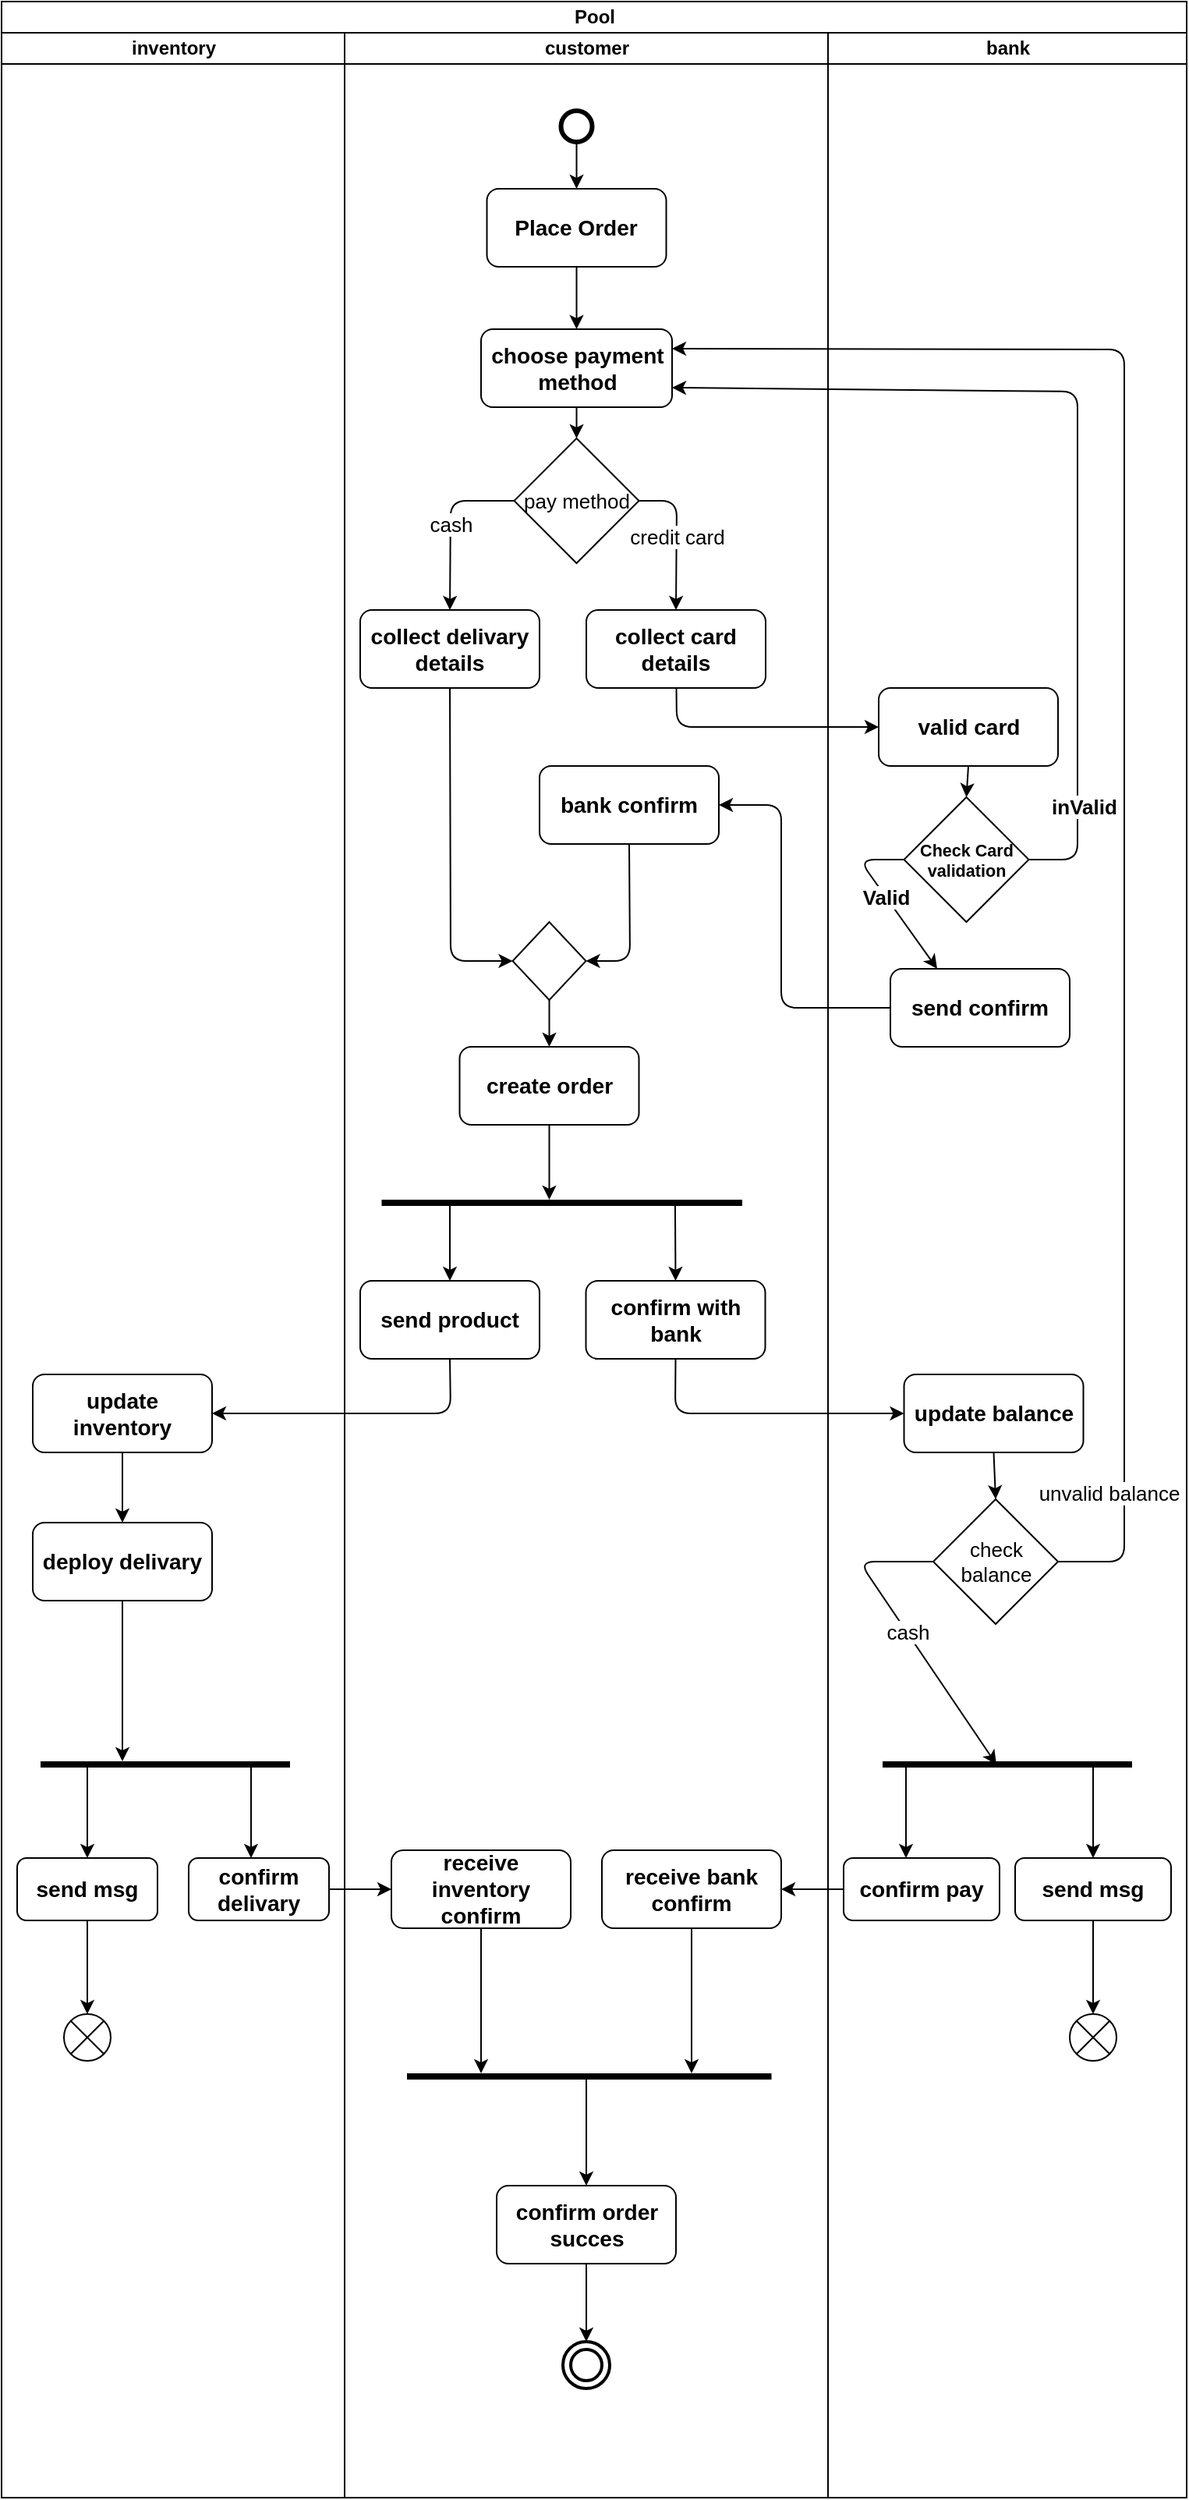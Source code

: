 <mxfile>
    <diagram id="2DuvfqOakOoD_B5enKlG" name="Page-1">
        <mxGraphModel dx="1064" dy="401" grid="1" gridSize="10" guides="1" tooltips="1" connect="1" arrows="1" fold="1" page="1" pageScale="1" pageWidth="850" pageHeight="1100" math="0" shadow="0">
            <root>
                <mxCell id="0"/>
                <mxCell id="1" parent="0"/>
                <mxCell id="2" value="Pool" style="swimlane;childLayout=stackLayout;resizeParent=1;resizeParentMax=0;startSize=20;html=1;" parent="1" vertex="1">
                    <mxGeometry x="40" y="30" width="760" height="1600" as="geometry"/>
                </mxCell>
                <mxCell id="3" value="inventory" style="swimlane;startSize=20;html=1;" parent="2" vertex="1">
                    <mxGeometry y="20" width="220" height="1580" as="geometry"/>
                </mxCell>
                <mxCell id="92" style="edgeStyle=none;html=1;exitX=0.5;exitY=1;exitDx=0;exitDy=0;entryX=0.5;entryY=0;entryDx=0;entryDy=0;fontSize=13;" parent="3" source="69" target="68" edge="1">
                    <mxGeometry relative="1" as="geometry"/>
                </mxCell>
                <mxCell id="69" value="&lt;h3&gt;update inventory&lt;/h3&gt;" style="rounded=1;whiteSpace=wrap;html=1;" parent="3" vertex="1">
                    <mxGeometry x="20" y="860" width="115" height="50" as="geometry"/>
                </mxCell>
                <mxCell id="96" style="edgeStyle=none;html=1;exitX=0.5;exitY=1;exitDx=0;exitDy=0;fontSize=13;" parent="3" source="68" target="94" edge="1">
                    <mxGeometry relative="1" as="geometry"/>
                </mxCell>
                <mxCell id="68" value="&lt;h3&gt;deploy delivary&lt;/h3&gt;" style="rounded=1;whiteSpace=wrap;html=1;" parent="3" vertex="1">
                    <mxGeometry x="20" y="955" width="115" height="50" as="geometry"/>
                </mxCell>
                <mxCell id="93" value="" style="edgeStyle=none;html=1;fontSize=13;" parent="3" source="94" edge="1">
                    <mxGeometry relative="1" as="geometry">
                        <mxPoint x="160" y="1170" as="targetPoint"/>
                        <Array as="points">
                            <mxPoint x="160" y="1130"/>
                            <mxPoint x="160" y="1140"/>
                        </Array>
                    </mxGeometry>
                </mxCell>
                <mxCell id="94" value="" style="line;strokeWidth=4;direction=south;html=1;perimeter=backbonePerimeter;points=[];outlineConnect=0;fontSize=13;rotation=90;" parent="3" vertex="1">
                    <mxGeometry x="100" y="1030" width="10" height="160" as="geometry"/>
                </mxCell>
                <mxCell id="95" value="" style="endArrow=classic;html=1;fontSize=13;entryX=0.5;entryY=0;entryDx=0;entryDy=0;" parent="3" source="94" target="103" edge="1">
                    <mxGeometry width="50" height="50" relative="1" as="geometry">
                        <mxPoint x="473.21" y="1171" as="sourcePoint"/>
                        <mxPoint x="40" y="1170" as="targetPoint"/>
                    </mxGeometry>
                </mxCell>
                <mxCell id="106" style="edgeStyle=none;html=1;exitX=0.5;exitY=1;exitDx=0;exitDy=0;entryX=0.5;entryY=0;entryDx=0;entryDy=0;fontSize=13;" parent="3" source="103" target="105" edge="1">
                    <mxGeometry relative="1" as="geometry"/>
                </mxCell>
                <mxCell id="103" value="&lt;h3&gt;send msg&lt;/h3&gt;" style="rounded=1;whiteSpace=wrap;html=1;" parent="3" vertex="1">
                    <mxGeometry x="10" y="1170" width="90" height="40" as="geometry"/>
                </mxCell>
                <mxCell id="104" value="&lt;h3&gt;confirm delivary&lt;/h3&gt;" style="rounded=1;whiteSpace=wrap;html=1;" parent="3" vertex="1">
                    <mxGeometry x="120" y="1170" width="90" height="40" as="geometry"/>
                </mxCell>
                <mxCell id="105" value="" style="shape=sumEllipse;perimeter=ellipsePerimeter;whiteSpace=wrap;html=1;backgroundOutline=1;fontSize=13;" parent="3" vertex="1">
                    <mxGeometry x="40" y="1270" width="30" height="30" as="geometry"/>
                </mxCell>
                <mxCell id="4" value="customer" style="swimlane;startSize=20;html=1;" parent="2" vertex="1">
                    <mxGeometry x="220" y="20" width="310" height="1580" as="geometry"/>
                </mxCell>
                <mxCell id="15" value="" style="edgeStyle=none;html=1;fontSize=13;" parent="4" source="8" target="14" edge="1">
                    <mxGeometry relative="1" as="geometry"/>
                </mxCell>
                <mxCell id="8" value="&lt;h3&gt;Place Order&lt;/h3&gt;" style="rounded=1;whiteSpace=wrap;html=1;" parent="4" vertex="1">
                    <mxGeometry x="91.25" y="100" width="115" height="50" as="geometry"/>
                </mxCell>
                <mxCell id="23" style="edgeStyle=none;html=1;exitX=0.5;exitY=1;exitDx=0;exitDy=0;entryX=0.5;entryY=0;entryDx=0;entryDy=0;fontSize=13;" parent="4" source="14" target="20" edge="1">
                    <mxGeometry relative="1" as="geometry"/>
                </mxCell>
                <mxCell id="14" value="&lt;h3&gt;choose payment method&lt;/h3&gt;" style="rounded=1;whiteSpace=wrap;html=1;" parent="4" vertex="1">
                    <mxGeometry x="87.5" y="190" width="122.5" height="50" as="geometry"/>
                </mxCell>
                <mxCell id="18" value="&lt;h3&gt;collect delivary details&lt;/h3&gt;" style="rounded=1;whiteSpace=wrap;html=1;" parent="4" vertex="1">
                    <mxGeometry x="10" y="370" width="115" height="50" as="geometry"/>
                </mxCell>
                <mxCell id="19" value="&lt;h3&gt;collect card details&lt;/h3&gt;" style="rounded=1;whiteSpace=wrap;html=1;" parent="4" vertex="1">
                    <mxGeometry x="155" y="370" width="115" height="50" as="geometry"/>
                </mxCell>
                <mxCell id="20" value="pay method" style="rhombus;whiteSpace=wrap;html=1;fontSize=13;" parent="4" vertex="1">
                    <mxGeometry x="108.75" y="260" width="80" height="80" as="geometry"/>
                </mxCell>
                <mxCell id="21" value="" style="endArrow=classic;html=1;fontSize=13;exitX=1;exitY=0.5;exitDx=0;exitDy=0;entryX=0.5;entryY=0;entryDx=0;entryDy=0;" parent="4" source="20" target="19" edge="1">
                    <mxGeometry relative="1" as="geometry">
                        <mxPoint x="155" y="430" as="sourcePoint"/>
                        <mxPoint x="240" y="370" as="targetPoint"/>
                        <Array as="points">
                            <mxPoint x="213" y="300"/>
                        </Array>
                    </mxGeometry>
                </mxCell>
                <mxCell id="22" value="credit card" style="edgeLabel;resizable=0;html=1;align=center;verticalAlign=middle;fontSize=13;" parent="21" connectable="0" vertex="1">
                    <mxGeometry relative="1" as="geometry"/>
                </mxCell>
                <mxCell id="24" value="" style="endArrow=classic;html=1;fontSize=13;exitX=0;exitY=0.5;exitDx=0;exitDy=0;entryX=0.5;entryY=0;entryDx=0;entryDy=0;" parent="4" source="20" target="18" edge="1">
                    <mxGeometry relative="1" as="geometry">
                        <mxPoint x="468.75" y="340" as="sourcePoint"/>
                        <mxPoint x="70" y="360" as="targetPoint"/>
                        <Array as="points">
                            <mxPoint x="68" y="300"/>
                        </Array>
                    </mxGeometry>
                </mxCell>
                <mxCell id="25" value="cash" style="edgeLabel;resizable=0;html=1;align=center;verticalAlign=middle;fontSize=13;" parent="24" connectable="0" vertex="1">
                    <mxGeometry relative="1" as="geometry"/>
                </mxCell>
                <mxCell id="44" style="edgeStyle=none;html=1;exitX=0.5;exitY=1;exitDx=0;exitDy=0;fontSize=13;" parent="4" source="34" target="43" edge="1">
                    <mxGeometry relative="1" as="geometry"/>
                </mxCell>
                <mxCell id="34" value="&lt;h3&gt;create order&lt;/h3&gt;" style="rounded=1;whiteSpace=wrap;html=1;" parent="4" vertex="1">
                    <mxGeometry x="73.75" y="650" width="115" height="50" as="geometry"/>
                </mxCell>
                <mxCell id="35" value="&lt;h3&gt;bank confirm&lt;/h3&gt;" style="rounded=1;whiteSpace=wrap;html=1;" parent="4" vertex="1">
                    <mxGeometry x="125" y="470" width="115" height="50" as="geometry"/>
                </mxCell>
                <mxCell id="41" style="edgeStyle=none;html=1;exitX=0.5;exitY=1;exitDx=0;exitDy=0;entryX=0.5;entryY=0;entryDx=0;entryDy=0;fontSize=13;" parent="4" source="38" target="34" edge="1">
                    <mxGeometry relative="1" as="geometry"/>
                </mxCell>
                <mxCell id="38" value="" style="rhombus;whiteSpace=wrap;html=1;fontSize=13;" parent="4" vertex="1">
                    <mxGeometry x="107.75" y="570" width="47" height="50" as="geometry"/>
                </mxCell>
                <mxCell id="39" style="edgeStyle=none;html=1;exitX=0.5;exitY=1;exitDx=0;exitDy=0;fontSize=13;entryX=1;entryY=0.5;entryDx=0;entryDy=0;" parent="4" source="35" target="38" edge="1">
                    <mxGeometry relative="1" as="geometry">
                        <mxPoint x="250" y="620" as="targetPoint"/>
                        <Array as="points">
                            <mxPoint x="183" y="595"/>
                        </Array>
                    </mxGeometry>
                </mxCell>
                <mxCell id="40" style="edgeStyle=none;html=1;exitX=0.5;exitY=1;exitDx=0;exitDy=0;fontSize=13;entryX=0;entryY=0.5;entryDx=0;entryDy=0;" parent="4" source="18" target="38" edge="1">
                    <mxGeometry relative="1" as="geometry">
                        <mxPoint x="68" y="650" as="targetPoint"/>
                        <Array as="points">
                            <mxPoint x="68" y="595"/>
                        </Array>
                    </mxGeometry>
                </mxCell>
                <mxCell id="75" value="" style="edgeStyle=none;html=1;fontSize=13;" parent="4" source="43" target="74" edge="1">
                    <mxGeometry relative="1" as="geometry"/>
                </mxCell>
                <mxCell id="43" value="" style="line;strokeWidth=4;direction=south;html=1;perimeter=backbonePerimeter;points=[];outlineConnect=0;fontSize=13;rotation=90;" parent="4" vertex="1">
                    <mxGeometry x="98.75" y="670" width="10" height="160" as="geometry"/>
                </mxCell>
                <mxCell id="71" value="&lt;h3&gt;send product&lt;/h3&gt;" style="rounded=1;whiteSpace=wrap;html=1;" parent="4" vertex="1">
                    <mxGeometry x="10" y="800" width="115" height="50" as="geometry"/>
                </mxCell>
                <mxCell id="72" value="&lt;h3&gt;confirm with bank&lt;/h3&gt;" style="rounded=1;whiteSpace=wrap;html=1;" parent="4" vertex="1">
                    <mxGeometry x="154.75" y="800" width="115" height="50" as="geometry"/>
                </mxCell>
                <mxCell id="73" value="" style="endArrow=classic;html=1;fontSize=13;entryX=0.5;entryY=0;entryDx=0;entryDy=0;exitX=0.269;exitY=0.4;exitDx=0;exitDy=0;exitPerimeter=0;" parent="4" source="74" target="72" edge="1">
                    <mxGeometry width="50" height="50" relative="1" as="geometry">
                        <mxPoint x="170" y="790" as="sourcePoint"/>
                        <mxPoint x="220" y="740" as="targetPoint"/>
                    </mxGeometry>
                </mxCell>
                <mxCell id="74" value="" style="line;strokeWidth=4;direction=south;html=1;perimeter=backbonePerimeter;points=[];outlineConnect=0;fontSize=13;rotation=90;" parent="4" vertex="1">
                    <mxGeometry x="170" y="670" width="10" height="160" as="geometry"/>
                </mxCell>
                <mxCell id="77" value="" style="endArrow=classic;html=1;fontSize=13;entryX=0.5;entryY=0;entryDx=0;entryDy=0;" parent="4" source="43" target="71" edge="1">
                    <mxGeometry width="50" height="50" relative="1" as="geometry">
                        <mxPoint x="491.96" y="811" as="sourcePoint"/>
                        <mxPoint x="492.25" y="860" as="targetPoint"/>
                    </mxGeometry>
                </mxCell>
                <mxCell id="119" style="edgeStyle=none;html=1;exitX=0.5;exitY=1;exitDx=0;exitDy=0;entryX=0.5;entryY=0;entryDx=0;entryDy=0;fontSize=13;" parent="4" source="97" target="116" edge="1">
                    <mxGeometry relative="1" as="geometry"/>
                </mxCell>
                <mxCell id="97" value="&lt;h3&gt;confirm order succes&lt;/h3&gt;" style="rounded=1;whiteSpace=wrap;html=1;" parent="4" vertex="1">
                    <mxGeometry x="97.5" y="1380" width="115" height="50" as="geometry"/>
                </mxCell>
                <mxCell id="114" style="edgeStyle=none;html=1;exitX=0.5;exitY=1;exitDx=0;exitDy=0;fontSize=13;" parent="4" source="98" target="111" edge="1">
                    <mxGeometry relative="1" as="geometry"/>
                </mxCell>
                <mxCell id="98" value="&lt;h3&gt;receive inventory confirm&lt;/h3&gt;" style="rounded=1;whiteSpace=wrap;html=1;" parent="4" vertex="1">
                    <mxGeometry x="30" y="1165" width="115" height="50" as="geometry"/>
                </mxCell>
                <mxCell id="113" style="edgeStyle=none;html=1;exitX=0.5;exitY=1;exitDx=0;exitDy=0;fontSize=13;" parent="4" source="99" target="112" edge="1">
                    <mxGeometry relative="1" as="geometry"/>
                </mxCell>
                <mxCell id="99" value="&lt;h3&gt;receive bank confirm&lt;/h3&gt;" style="rounded=1;whiteSpace=wrap;html=1;" parent="4" vertex="1">
                    <mxGeometry x="165" y="1165" width="115" height="50" as="geometry"/>
                </mxCell>
                <mxCell id="111" value="" style="line;strokeWidth=4;direction=south;html=1;perimeter=backbonePerimeter;points=[];outlineConnect=0;fontSize=13;rotation=90;" parent="4" vertex="1">
                    <mxGeometry x="115" y="1230" width="10" height="160" as="geometry"/>
                </mxCell>
                <mxCell id="112" value="" style="line;strokeWidth=4;direction=south;html=1;perimeter=backbonePerimeter;points=[];outlineConnect=0;fontSize=13;rotation=90;" parent="4" vertex="1">
                    <mxGeometry x="188.75" y="1230" width="10" height="160" as="geometry"/>
                </mxCell>
                <mxCell id="115" style="edgeStyle=none;html=1;entryX=0.5;entryY=0;entryDx=0;entryDy=0;fontSize=13;" parent="4" source="112" target="97" edge="1">
                    <mxGeometry relative="1" as="geometry">
                        <mxPoint x="-115" y="1270" as="sourcePoint"/>
                        <mxPoint x="-115" y="1330" as="targetPoint"/>
                    </mxGeometry>
                </mxCell>
                <mxCell id="118" style="edgeStyle=none;html=1;exitX=0.5;exitY=1;exitDx=0;exitDy=0;entryX=0.5;entryY=0;entryDx=0;entryDy=0;fontSize=13;" parent="4" source="117" target="8" edge="1">
                    <mxGeometry relative="1" as="geometry"/>
                </mxCell>
                <mxCell id="117" value="" style="ellipse;whiteSpace=wrap;html=1;aspect=fixed;strokeWidth=3;fontSize=13;" parent="4" vertex="1">
                    <mxGeometry x="138.75" y="50" width="20" height="20" as="geometry"/>
                </mxCell>
                <mxCell id="116" value="" style="ellipse;shape=doubleEllipse;whiteSpace=wrap;html=1;aspect=fixed;strokeWidth=2;fontSize=13;" parent="4" vertex="1">
                    <mxGeometry x="140" y="1480" width="30" height="30" as="geometry"/>
                </mxCell>
                <mxCell id="5" value="bank" style="swimlane;startSize=20;html=1;" parent="2" vertex="1">
                    <mxGeometry x="530" y="20" width="230" height="1580" as="geometry"/>
                </mxCell>
                <mxCell id="32" style="edgeStyle=none;html=1;exitX=0.5;exitY=1;exitDx=0;exitDy=0;entryX=0.5;entryY=0;entryDx=0;entryDy=0;fontSize=13;" parent="5" source="17" target="27" edge="1">
                    <mxGeometry relative="1" as="geometry"/>
                </mxCell>
                <mxCell id="17" value="&lt;h3&gt;valid card&lt;/h3&gt;" style="rounded=1;whiteSpace=wrap;html=1;" parent="5" vertex="1">
                    <mxGeometry x="32.5" y="420" width="115" height="50" as="geometry"/>
                </mxCell>
                <mxCell id="27" value="&lt;h5&gt;&lt;b&gt;Check Card validation&lt;/b&gt;&lt;/h5&gt;" style="rhombus;whiteSpace=wrap;html=1;fontSize=13;" parent="5" vertex="1">
                    <mxGeometry x="48.75" y="490" width="80" height="80" as="geometry"/>
                </mxCell>
                <mxCell id="30" value="" style="endArrow=classic;html=1;fontSize=13;exitX=0;exitY=0.5;exitDx=0;exitDy=0;" parent="5" source="27" edge="1">
                    <mxGeometry relative="1" as="geometry">
                        <mxPoint x="408.75" y="570" as="sourcePoint"/>
                        <mxPoint x="70" y="600" as="targetPoint"/>
                        <Array as="points">
                            <mxPoint x="20" y="530"/>
                        </Array>
                    </mxGeometry>
                </mxCell>
                <mxCell id="31" value="&lt;b&gt;Valid&lt;/b&gt;" style="edgeLabel;resizable=0;html=1;align=center;verticalAlign=middle;fontSize=13;" parent="30" connectable="0" vertex="1">
                    <mxGeometry relative="1" as="geometry"/>
                </mxCell>
                <mxCell id="36" value="&lt;h3&gt;send confirm&lt;/h3&gt;" style="rounded=1;whiteSpace=wrap;html=1;" parent="5" vertex="1">
                    <mxGeometry x="40" y="600" width="115" height="50" as="geometry"/>
                </mxCell>
                <mxCell id="85" style="edgeStyle=none;html=1;exitX=0.5;exitY=1;exitDx=0;exitDy=0;entryX=0.5;entryY=0;entryDx=0;entryDy=0;fontSize=13;" parent="5" source="70" target="80" edge="1">
                    <mxGeometry relative="1" as="geometry"/>
                </mxCell>
                <mxCell id="70" value="&lt;h3&gt;update balance&lt;/h3&gt;" style="rounded=1;whiteSpace=wrap;html=1;" parent="5" vertex="1">
                    <mxGeometry x="48.75" y="860" width="115" height="50" as="geometry"/>
                </mxCell>
                <mxCell id="80" value="check balance" style="rhombus;whiteSpace=wrap;html=1;fontSize=13;" parent="5" vertex="1">
                    <mxGeometry x="67.5" y="940" width="80" height="80" as="geometry"/>
                </mxCell>
                <mxCell id="83" value="" style="endArrow=classic;html=1;fontSize=13;exitX=0;exitY=0.5;exitDx=0;exitDy=0;" parent="5" source="80" edge="1">
                    <mxGeometry relative="1" as="geometry">
                        <mxPoint x="420.75" y="1020" as="sourcePoint"/>
                        <mxPoint x="108" y="1110" as="targetPoint"/>
                        <Array as="points">
                            <mxPoint x="20" y="980"/>
                        </Array>
                    </mxGeometry>
                </mxCell>
                <mxCell id="84" value="cash" style="edgeLabel;resizable=0;html=1;align=center;verticalAlign=middle;fontSize=13;" parent="83" connectable="0" vertex="1">
                    <mxGeometry relative="1" as="geometry"/>
                </mxCell>
                <mxCell id="87" value="" style="edgeStyle=none;html=1;fontSize=13;" parent="5" source="88" edge="1">
                    <mxGeometry relative="1" as="geometry">
                        <mxPoint x="170" y="1170" as="targetPoint"/>
                    </mxGeometry>
                </mxCell>
                <mxCell id="88" value="" style="line;strokeWidth=4;direction=south;html=1;perimeter=backbonePerimeter;points=[];outlineConnect=0;fontSize=13;rotation=90;" parent="5" vertex="1">
                    <mxGeometry x="110" y="1030" width="10" height="160" as="geometry"/>
                </mxCell>
                <mxCell id="90" value="" style="endArrow=classic;html=1;fontSize=13;" parent="5" source="88" edge="1">
                    <mxGeometry width="50" height="50" relative="1" as="geometry">
                        <mxPoint x="493.21" y="1171" as="sourcePoint"/>
                        <mxPoint x="50" y="1170" as="targetPoint"/>
                    </mxGeometry>
                </mxCell>
                <mxCell id="100" value="&lt;h3&gt;send msg&lt;/h3&gt;" style="rounded=1;whiteSpace=wrap;html=1;" parent="5" vertex="1">
                    <mxGeometry x="120" y="1170" width="100" height="40" as="geometry"/>
                </mxCell>
                <mxCell id="101" value="&lt;h3&gt;confirm pay&lt;/h3&gt;" style="rounded=1;whiteSpace=wrap;html=1;" parent="5" vertex="1">
                    <mxGeometry x="10" y="1170" width="100" height="40" as="geometry"/>
                </mxCell>
                <mxCell id="107" style="edgeStyle=none;html=1;exitX=0.5;exitY=1;exitDx=0;exitDy=0;entryX=0.5;entryY=0;entryDx=0;entryDy=0;fontSize=13;" parent="5" source="100" target="108" edge="1">
                    <mxGeometry relative="1" as="geometry">
                        <mxPoint x="270" y="1260" as="sourcePoint"/>
                    </mxGeometry>
                </mxCell>
                <mxCell id="108" value="" style="shape=sumEllipse;perimeter=ellipsePerimeter;whiteSpace=wrap;html=1;backgroundOutline=1;fontSize=13;" parent="5" vertex="1">
                    <mxGeometry x="155" y="1270" width="30" height="30" as="geometry"/>
                </mxCell>
                <mxCell id="26" style="edgeStyle=none;html=1;entryX=0;entryY=0.5;entryDx=0;entryDy=0;fontSize=13;" parent="2" source="19" target="17" edge="1">
                    <mxGeometry relative="1" as="geometry">
                        <Array as="points">
                            <mxPoint x="433" y="465"/>
                        </Array>
                    </mxGeometry>
                </mxCell>
                <mxCell id="28" value="" style="endArrow=classic;html=1;fontSize=13;exitX=1;exitY=0.5;exitDx=0;exitDy=0;entryX=1;entryY=0.75;entryDx=0;entryDy=0;" parent="2" source="27" target="14" edge="1">
                    <mxGeometry relative="1" as="geometry">
                        <mxPoint x="545" y="680" as="sourcePoint"/>
                        <mxPoint x="520" y="330" as="targetPoint"/>
                        <Array as="points">
                            <mxPoint x="690" y="550"/>
                            <mxPoint x="690" y="350"/>
                            <mxPoint x="690" y="250"/>
                        </Array>
                    </mxGeometry>
                </mxCell>
                <mxCell id="29" value="&lt;b&gt;inValid&lt;/b&gt;" style="edgeLabel;resizable=0;html=1;align=center;verticalAlign=middle;fontSize=13;" parent="28" connectable="0" vertex="1">
                    <mxGeometry relative="1" as="geometry">
                        <mxPoint x="4" y="230" as="offset"/>
                    </mxGeometry>
                </mxCell>
                <mxCell id="37" style="edgeStyle=none;html=1;exitX=0;exitY=0.5;exitDx=0;exitDy=0;entryX=1;entryY=0.5;entryDx=0;entryDy=0;fontSize=13;" parent="2" source="36" target="35" edge="1">
                    <mxGeometry relative="1" as="geometry">
                        <Array as="points">
                            <mxPoint x="500" y="645"/>
                            <mxPoint x="500" y="515"/>
                        </Array>
                    </mxGeometry>
                </mxCell>
                <mxCell id="78" style="edgeStyle=none;html=1;exitX=0.5;exitY=1;exitDx=0;exitDy=0;entryX=1;entryY=0.5;entryDx=0;entryDy=0;fontSize=13;" parent="2" source="71" target="69" edge="1">
                    <mxGeometry relative="1" as="geometry">
                        <Array as="points">
                            <mxPoint x="288" y="905"/>
                        </Array>
                    </mxGeometry>
                </mxCell>
                <mxCell id="79" style="edgeStyle=none;html=1;exitX=0.5;exitY=1;exitDx=0;exitDy=0;entryX=0;entryY=0.5;entryDx=0;entryDy=0;fontSize=13;" parent="2" source="72" target="70" edge="1">
                    <mxGeometry relative="1" as="geometry">
                        <Array as="points">
                            <mxPoint x="432" y="905"/>
                        </Array>
                    </mxGeometry>
                </mxCell>
                <mxCell id="81" value="" style="endArrow=classic;html=1;fontSize=13;exitX=1;exitY=0.5;exitDx=0;exitDy=0;entryX=1;entryY=0.25;entryDx=0;entryDy=0;" parent="2" source="80" target="14" edge="1">
                    <mxGeometry relative="1" as="geometry">
                        <mxPoint x="557" y="1130" as="sourcePoint"/>
                        <mxPoint x="558" y="180" as="targetPoint"/>
                        <Array as="points">
                            <mxPoint x="720" y="1000"/>
                            <mxPoint x="720" y="223"/>
                        </Array>
                    </mxGeometry>
                </mxCell>
                <mxCell id="82" value="unvalid balance" style="edgeLabel;resizable=0;html=1;align=center;verticalAlign=middle;fontSize=13;" parent="81" connectable="0" vertex="1">
                    <mxGeometry relative="1" as="geometry">
                        <mxPoint x="-10" y="468" as="offset"/>
                    </mxGeometry>
                </mxCell>
                <mxCell id="109" style="edgeStyle=none;html=1;exitX=0;exitY=0.5;exitDx=0;exitDy=0;entryX=1;entryY=0.5;entryDx=0;entryDy=0;fontSize=13;" parent="2" source="101" target="99" edge="1">
                    <mxGeometry relative="1" as="geometry"/>
                </mxCell>
                <mxCell id="110" style="edgeStyle=none;html=1;exitX=1;exitY=0.5;exitDx=0;exitDy=0;entryX=0;entryY=0.5;entryDx=0;entryDy=0;fontSize=13;" parent="2" source="104" target="98" edge="1">
                    <mxGeometry relative="1" as="geometry"/>
                </mxCell>
            </root>
        </mxGraphModel>
    </diagram>
</mxfile>
